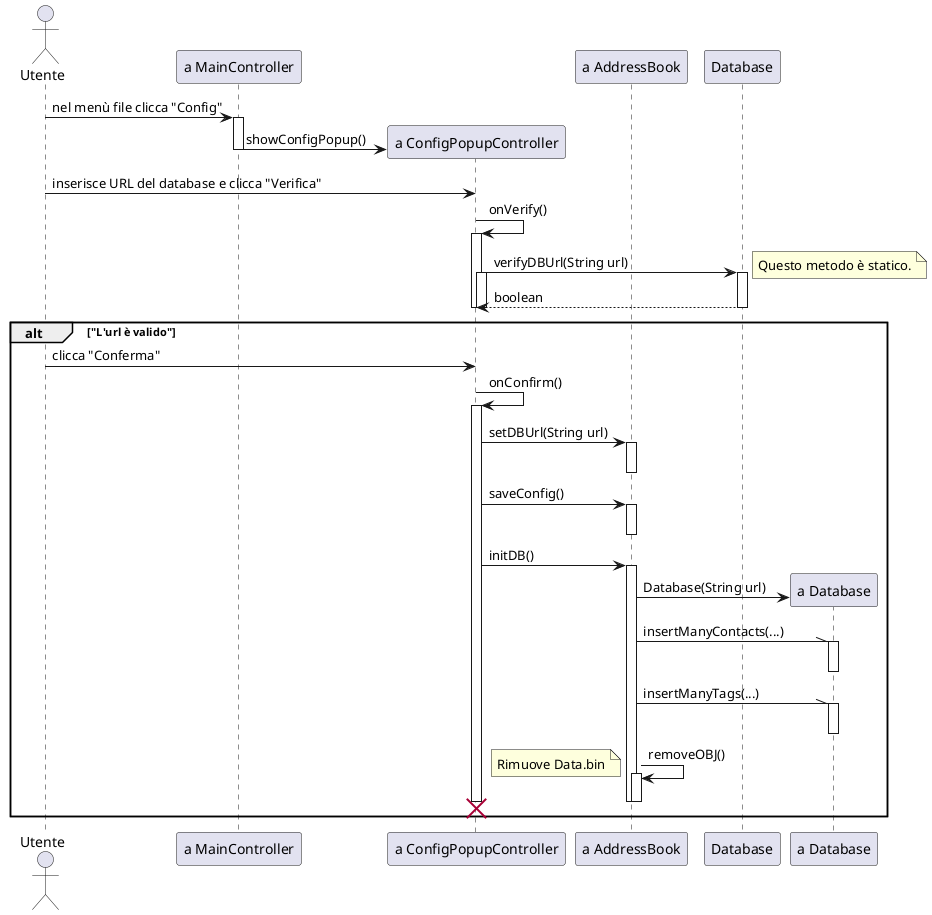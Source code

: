 @startuml Aggiunta Database
actor Utente as u
participant "a MainController" as mc
participant "a ConfigPopupController" as cpc
participant "a AddressBook" as ab
participant "Database" as sd
participant "a Database" as d

u -> mc : nel menù file clicca "Config"
activate mc
mc -> cpc ** : showConfigPopup()
deactivate mc
u -> cpc : inserisce URL del database e clicca "Verifica"
cpc -> cpc : onVerify()
activate cpc
cpc -> sd : verifyDBUrl(String url)
note right
    Questo metodo è statico.
end note
activate cpc
activate sd
sd --> cpc : boolean
deactivate sd
deactivate cpc
deactivate cpc
alt "L'url è valido"
    u -> cpc : clicca "Conferma"
    cpc -> cpc : onConfirm()
    activate cpc
    cpc -> ab : setDBUrl(String url)
    activate ab
    deactivate ab
    cpc -> ab : saveConfig()
    activate ab
    deactivate ab
    cpc -> ab : initDB()
    activate ab
    ab -> d ** : Database(String url)

    ab -\\ d : insertManyContacts(...)
    activate d
    deactivate d

    ab -\\ d : insertManyTags(...)
    activate d
    deactivate d

    ab -> ab : removeOBJ()
    activate ab
    deactivate ab
    note left
    Rimuove Data.bin
    end note

    deactivate ab
    deactivate cpc
    destroy cpc
end
@enduml
